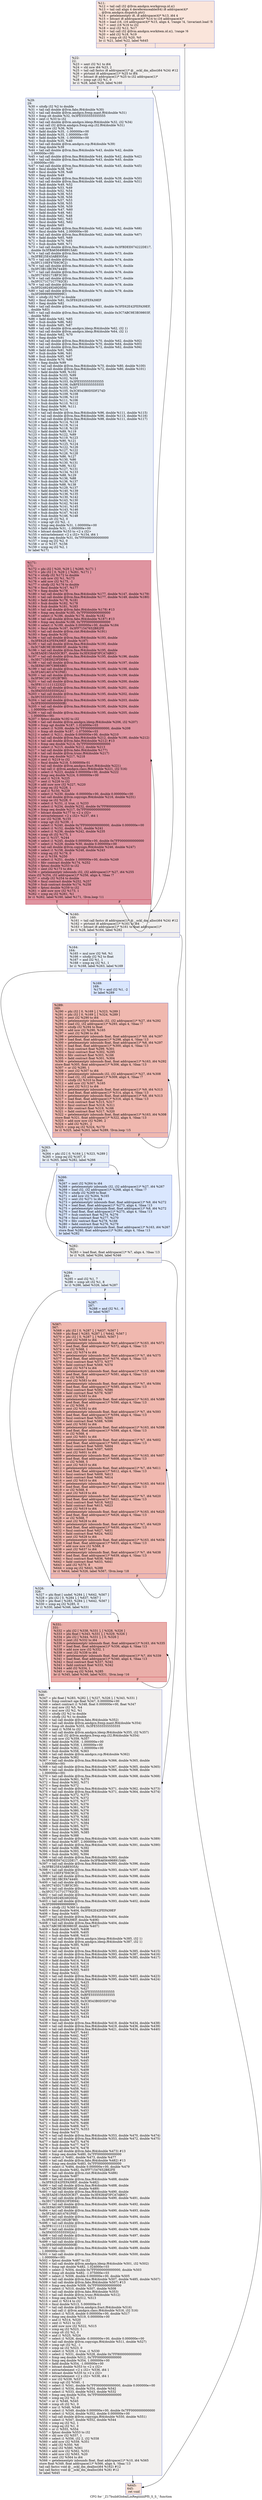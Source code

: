 digraph "CFG for '_Z17buildGlobalLinRegiiiiiiiPfS_S_S_' function" {
	label="CFG for '_Z17buildGlobalLinRegiiiiiiiPfS_S_S_' function";

	Node0x63f7bc0 [shape=record,color="#3d50c3ff", style=filled, fillcolor="#f4c5ad70",label="{%11:\l  %12 = tail call i32 @llvm.amdgcn.workgroup.id.x()\l  %13 = tail call align 4 dereferenceable(64) i8 addrspace(4)*\l... @llvm.amdgcn.dispatch.ptr()\l  %14 = getelementptr i8, i8 addrspace(4)* %13, i64 4\l  %15 = bitcast i8 addrspace(4)* %14 to i16 addrspace(4)*\l  %16 = load i16, i16 addrspace(4)* %15, align 4, !range !4, !invariant.load !5\l  %17 = zext i16 %16 to i32\l  %18 = mul i32 %12, %17\l  %19 = tail call i32 @llvm.amdgcn.workitem.id.x(), !range !6\l  %20 = add i32 %18, %19\l  %21 = icmp slt i32 %20, %0\l  br i1 %21, label %22, label %645\l|{<s0>T|<s1>F}}"];
	Node0x63f7bc0:s0 -> Node0x63f95e0;
	Node0x63f7bc0:s1 -> Node0x63f9670;
	Node0x63f95e0 [shape=record,color="#3d50c3ff", style=filled, fillcolor="#e0dbd870",label="{%22:\l22:                                               \l  %23 = sext i32 %1 to i64\l  %24 = shl nsw i64 %23, 2\l  %25 = tail call fastcc i8 addrspace(1)* @__ockl_dm_alloc(i64 %24) #12\l  %26 = ptrtoint i8 addrspace(1)* %25 to i64\l  %27 = bitcast i8 addrspace(1)* %25 to i32 addrspace(1)*\l  %28 = icmp sgt i32 %1, 0\l  br i1 %28, label %29, label %160\l|{<s0>T|<s1>F}}"];
	Node0x63f95e0:s0 -> Node0x63f9bd0;
	Node0x63f95e0:s1 -> Node0x63f9c60;
	Node0x63f9bd0 [shape=record,color="#3d50c3ff", style=filled, fillcolor="#cedaeb70",label="{%29:\l29:                                               \l  %30 = sitofp i32 %2 to double\l  %31 = tail call double @llvm.fabs.f64(double %30)\l  %32 = tail call double @llvm.amdgcn.frexp.mant.f64(double %31)\l  %33 = fcmp olt double %32, 0x3FE5555555555555\l  %34 = zext i1 %33 to i32\l  %35 = tail call double @llvm.amdgcn.ldexp.f64(double %32, i32 %34)\l  %36 = tail call i32 @llvm.amdgcn.frexp.exp.i32.f64(double %31)\l  %37 = sub nsw i32 %36, %34\l  %38 = fadd double %35, -1.000000e+00\l  %39 = fadd double %35, 1.000000e+00\l  %40 = fadd double %39, -1.000000e+00\l  %41 = fsub double %35, %40\l  %42 = tail call double @llvm.amdgcn.rcp.f64(double %39)\l  %43 = fneg double %39\l  %44 = tail call double @llvm.fma.f64(double %43, double %42, double\l... 1.000000e+00)\l  %45 = tail call double @llvm.fma.f64(double %44, double %42, double %42)\l  %46 = tail call double @llvm.fma.f64(double %43, double %45, double\l... 1.000000e+00)\l  %47 = tail call double @llvm.fma.f64(double %46, double %45, double %45)\l  %48 = fmul double %38, %47\l  %49 = fmul double %39, %48\l  %50 = fneg double %49\l  %51 = tail call double @llvm.fma.f64(double %48, double %39, double %50)\l  %52 = tail call double @llvm.fma.f64(double %48, double %41, double %51)\l  %53 = fadd double %49, %52\l  %54 = fsub double %53, %49\l  %55 = fsub double %52, %54\l  %56 = fsub double %38, %53\l  %57 = fsub double %38, %56\l  %58 = fsub double %57, %53\l  %59 = fsub double %58, %55\l  %60 = fadd double %56, %59\l  %61 = fmul double %47, %60\l  %62 = fadd double %48, %61\l  %63 = fsub double %62, %48\l  %64 = fsub double %61, %63\l  %65 = fmul double %62, %62\l  %66 = fneg double %65\l  %67 = tail call double @llvm.fma.f64(double %62, double %62, double %66)\l  %68 = fmul double %64, 2.000000e+00\l  %69 = tail call double @llvm.fma.f64(double %62, double %68, double %67)\l  %70 = fadd double %65, %69\l  %71 = fsub double %70, %65\l  %72 = fsub double %69, %71\l  %73 = tail call double @llvm.fma.f64(double %70, double 0x3FBDEE674222DE17,\l... double 0x3FBA6564968915A9)\l  %74 = tail call double @llvm.fma.f64(double %70, double %73, double\l... 0x3FBE25E43ABE935A)\l  %75 = tail call double @llvm.fma.f64(double %70, double %74, double\l... 0x3FC110EF47E6C9C2)\l  %76 = tail call double @llvm.fma.f64(double %70, double %75, double\l... 0x3FC3B13BCFA74449)\l  %77 = tail call double @llvm.fma.f64(double %70, double %76, double\l... 0x3FC745D171BF3C30)\l  %78 = tail call double @llvm.fma.f64(double %70, double %77, double\l... 0x3FCC71C71C7792CE)\l  %79 = tail call double @llvm.fma.f64(double %70, double %78, double\l... 0x3FD24924924920DA)\l  %80 = tail call double @llvm.fma.f64(double %70, double %79, double\l... 0x3FD999999999999C)\l  %81 = sitofp i32 %37 to double\l  %82 = fmul double %81, 0x3FE62E42FEFA39EF\l  %83 = fneg double %82\l  %84 = tail call double @llvm.fma.f64(double %81, double 0x3FE62E42FEFA39EF,\l... double %83)\l  %85 = tail call double @llvm.fma.f64(double %81, double 0x3C7ABC9E3B39803F,\l... double %84)\l  %86 = fadd double %82, %85\l  %87 = fsub double %86, %82\l  %88 = fsub double %85, %87\l  %89 = tail call double @llvm.amdgcn.ldexp.f64(double %62, i32 1)\l  %90 = tail call double @llvm.amdgcn.ldexp.f64(double %64, i32 1)\l  %91 = fmul double %62, %70\l  %92 = fneg double %91\l  %93 = tail call double @llvm.fma.f64(double %70, double %62, double %92)\l  %94 = tail call double @llvm.fma.f64(double %70, double %64, double %93)\l  %95 = tail call double @llvm.fma.f64(double %72, double %62, double %94)\l  %96 = fadd double %91, %95\l  %97 = fsub double %96, %91\l  %98 = fsub double %95, %97\l  %99 = fmul double %70, %80\l  %100 = fneg double %99\l  %101 = tail call double @llvm.fma.f64(double %70, double %80, double %100)\l  %102 = tail call double @llvm.fma.f64(double %72, double %80, double %101)\l  %103 = fadd double %99, %102\l  %104 = fsub double %103, %99\l  %105 = fsub double %102, %104\l  %106 = fadd double %103, 0x3FE5555555555555\l  %107 = fadd double %106, 0xBFE5555555555555\l  %108 = fsub double %103, %107\l  %109 = fadd double %105, 0x3C8543B0D5DF274D\l  %110 = fadd double %109, %108\l  %111 = fadd double %106, %110\l  %112 = fsub double %111, %106\l  %113 = fsub double %110, %112\l  %114 = fmul double %96, %111\l  %115 = fneg double %114\l  %116 = tail call double @llvm.fma.f64(double %96, double %111, double %115)\l  %117 = tail call double @llvm.fma.f64(double %96, double %113, double %116)\l  %118 = tail call double @llvm.fma.f64(double %98, double %111, double %117)\l  %119 = fadd double %114, %118\l  %120 = fsub double %119, %114\l  %121 = fsub double %118, %120\l  %122 = fadd double %89, %119\l  %123 = fsub double %122, %89\l  %124 = fsub double %119, %123\l  %125 = fadd double %90, %121\l  %126 = fadd double %125, %124\l  %127 = fadd double %122, %126\l  %128 = fsub double %127, %122\l  %129 = fsub double %126, %128\l  %130 = fadd double %86, %127\l  %131 = fsub double %130, %86\l  %132 = fsub double %130, %131\l  %133 = fsub double %86, %132\l  %134 = fsub double %127, %131\l  %135 = fadd double %134, %133\l  %136 = fadd double %88, %129\l  %137 = fsub double %136, %88\l  %138 = fsub double %136, %137\l  %139 = fsub double %88, %138\l  %140 = fsub double %129, %137\l  %141 = fadd double %140, %139\l  %142 = fadd double %136, %135\l  %143 = fadd double %130, %142\l  %144 = fsub double %143, %130\l  %145 = fsub double %142, %144\l  %146 = fadd double %141, %145\l  %147 = fadd double %143, %146\l  %148 = fsub double %147, %143\l  %149 = fsub double %146, %148\l  %150 = icmp slt i32 %2, 0\l  %151 = icmp sgt i32 %2, -1\l  %152 = fcmp oeq double %31, 1.000000e+00\l  %153 = fadd double %31, -1.000000e+00\l  %154 = bitcast double %153 to \<2 x i32\>\l  %155 = extractelement \<2 x i32\> %154, i64 1\l  %156 = fcmp oeq double %31, 0x7FF0000000000000\l  %157 = icmp eq i32 %2, 0\l  %158 = or i1 %157, %156\l  %159 = icmp eq i32 %2, 1\l  br label %171\l}"];
	Node0x63f9bd0 -> Node0x6401c60;
	Node0x63f9c60 [shape=record,color="#3d50c3ff", style=filled, fillcolor="#e0dbd870",label="{%160:\l160:                                              \l  %161 = tail call fastcc i8 addrspace(1)* @__ockl_dm_alloc(i64 %24) #12\l  %162 = ptrtoint i8 addrspace(1)* %161 to i64\l  %163 = bitcast i8 addrspace(1)* %161 to float addrspace(1)*\l  br i1 %28, label %164, label %282\l|{<s0>T|<s1>F}}"];
	Node0x63f9c60:s0 -> Node0x6401f30;
	Node0x63f9c60:s1 -> Node0x6401f80;
	Node0x6401f30 [shape=record,color="#3d50c3ff", style=filled, fillcolor="#cedaeb70",label="{%164:\l164:                                              \l  %165 = mul nsw i32 %6, %1\l  %166 = sitofp i32 %2 to float\l  %167 = and i32 %1, 1\l  %168 = icmp eq i32 %1, 1\l  br i1 %168, label %263, label %169\l|{<s0>T|<s1>F}}"];
	Node0x6401f30:s0 -> Node0x64022e0;
	Node0x6401f30:s1 -> Node0x6402330;
	Node0x6402330 [shape=record,color="#3d50c3ff", style=filled, fillcolor="#abc8fd70",label="{%169:\l169:                                              \l  %170 = and i32 %1, -2\l  br label %289\l}"];
	Node0x6402330 -> Node0x6402500;
	Node0x6401c60 [shape=record,color="#b70d28ff", style=filled, fillcolor="#b70d2870",label="{%171:\l171:                                              \l  %172 = phi i32 [ %20, %29 ], [ %260, %171 ]\l  %173 = phi i32 [ 0, %29 ], [ %261, %171 ]\l  %174 = sitofp i32 %172 to double\l  %175 = sub nsw i32 %1, %173\l  %176 = add nsw i32 %175, -1\l  %177 = sitofp i32 %176 to double\l  %178 = fmul double %147, %177\l  %179 = fneg double %178\l  %180 = tail call double @llvm.fma.f64(double %177, double %147, double %179)\l  %181 = tail call double @llvm.fma.f64(double %177, double %149, double %180)\l  %182 = fadd double %178, %181\l  %183 = fsub double %182, %178\l  %184 = fsub double %181, %183\l  %185 = tail call double @llvm.fabs.f64(double %178) #13\l  %186 = fcmp oeq double %185, 0x7FF0000000000000\l  %187 = select i1 %186, double %178, double %182\l  %188 = tail call double @llvm.fabs.f64(double %187) #13\l  %189 = fcmp oeq double %188, 0x7FF0000000000000\l  %190 = select i1 %189, double 0.000000e+00, double %184\l  %191 = fmul double %187, 0x3FF71547652B82FE\l  %192 = tail call double @llvm.rint.f64(double %191)\l  %193 = fneg double %192\l  %194 = tail call double @llvm.fma.f64(double %193, double\l... 0x3FE62E42FEFA39EF, double %187)\l  %195 = tail call double @llvm.fma.f64(double %193, double\l... 0x3C7ABC9E3B39803F, double %194)\l  %196 = tail call double @llvm.fma.f64(double %195, double\l... 0x3E5ADE156A5DCB37, double 0x3E928AF3FCA7AB0C)\l  %197 = tail call double @llvm.fma.f64(double %195, double %196, double\l... 0x3EC71DEE623FDE64)\l  %198 = tail call double @llvm.fma.f64(double %195, double %197, double\l... 0x3EFA01997C89E6B0)\l  %199 = tail call double @llvm.fma.f64(double %195, double %198, double\l... 0x3F2A01A014761F6E)\l  %200 = tail call double @llvm.fma.f64(double %195, double %199, double\l... 0x3F56C16C1852B7B0)\l  %201 = tail call double @llvm.fma.f64(double %195, double %200, double\l... 0x3F81111111122322)\l  %202 = tail call double @llvm.fma.f64(double %195, double %201, double\l... 0x3FA55555555502A1)\l  %203 = tail call double @llvm.fma.f64(double %195, double %202, double\l... 0x3FC5555555555511)\l  %204 = tail call double @llvm.fma.f64(double %195, double %203, double\l... 0x3FE000000000000B)\l  %205 = tail call double @llvm.fma.f64(double %195, double %204, double\l... 1.000000e+00)\l  %206 = tail call double @llvm.fma.f64(double %195, double %205, double\l... 1.000000e+00)\l  %207 = fptosi double %192 to i32\l  %208 = tail call double @llvm.amdgcn.ldexp.f64(double %206, i32 %207)\l  %209 = fcmp ogt double %187, 1.024000e+03\l  %210 = select i1 %209, double 0x7FF0000000000000, double %208\l  %211 = fcmp olt double %187, -1.075000e+03\l  %212 = select i1 %211, double 0.000000e+00, double %210\l  %213 = tail call double @llvm.fma.f64(double %212, double %190, double %212)\l  %214 = tail call double @llvm.fabs.f64(double %212) #13\l  %215 = fcmp oeq double %214, 0x7FF0000000000000\l  %216 = select i1 %215, double %212, double %213\l  %217 = tail call double @llvm.fabs.f64(double %177)\l  %218 = tail call double @llvm.trunc.f64(double %217)\l  %219 = fcmp oeq double %217, %218\l  %220 = zext i1 %219 to i32\l  %221 = fmul double %218, 5.000000e-01\l  %222 = tail call double @llvm.amdgcn.fract.f64(double %221)\l  %223 = tail call i1 @llvm.amdgcn.class.f64(double %221, i32 516)\l  %224 = select i1 %223, double 0.000000e+00, double %222\l  %225 = fcmp oeq double %224, 0.000000e+00\l  %226 = and i1 %219, %225\l  %227 = zext i1 %226 to i32\l  %228 = add nuw nsw i32 %227, %220\l  %229 = icmp eq i32 %228, 1\l  %230 = and i1 %150, %229\l  %231 = select i1 %230, double -0.000000e+00, double 0.000000e+00\l  %232 = tail call double @llvm.copysign.f64(double %216, double %231)\l  %233 = icmp ne i32 %228, 0\l  %234 = select i1 %151, i1 true, i1 %233\l  %235 = select i1 %234, double %232, double 0x7FF8000000000000\l  %236 = fcmp oeq double %217, 0x7FF0000000000000\l  %237 = bitcast double %177 to \<2 x i32\>\l  %238 = extractelement \<2 x i32\> %237, i64 1\l  %239 = xor i32 %238, %155\l  %240 = icmp sgt i32 %239, -1\l  %241 = select i1 %240, double 0x7FF0000000000000, double 0.000000e+00\l  %242 = select i1 %152, double %31, double %241\l  %243 = select i1 %236, double %242, double %235\l  %244 = icmp slt i32 %175, 1\l  %245 = xor i1 %157, %244\l  %246 = select i1 %245, double 0.000000e+00, double 0x7FF0000000000000\l  %247 = select i1 %229, double %30, double 0.000000e+00\l  %248 = tail call double @llvm.copysign.f64(double %246, double %247)\l  %249 = select i1 %158, double %248, double %243\l  %250 = icmp eq i32 %176, 0\l  %251 = or i1 %159, %250\l  %252 = select i1 %251, double 1.000000e+00, double %249\l  %253 = fdiv contract double %174, %252\l  %254 = fptosi double %253 to i32\l  %255 = zext i32 %173 to i64\l  %256 = getelementptr inbounds i32, i32 addrspace(1)* %27, i64 %255\l  store i32 %254, i32 addrspace(1)* %256, align 4, !tbaa !7\l  %257 = sitofp i32 %254 to double\l  %258 = fmul contract double %252, %257\l  %259 = fsub contract double %174, %258\l  %260 = fptosi double %259 to i32\l  %261 = add nuw nsw i32 %173, 1\l  %262 = icmp eq i32 %261, %1\l  br i1 %262, label %160, label %171, !llvm.loop !11\l|{<s0>T|<s1>F}}"];
	Node0x6401c60:s0 -> Node0x63f9c60;
	Node0x6401c60:s1 -> Node0x6401c60;
	Node0x64022e0 [shape=record,color="#3d50c3ff", style=filled, fillcolor="#cedaeb70",label="{%263:\l263:                                              \l  %264 = phi i32 [ 0, %164 ], [ %323, %289 ]\l  %265 = icmp eq i32 %167, 0\l  br i1 %265, label %282, label %266\l|{<s0>T|<s1>F}}"];
	Node0x64022e0:s0 -> Node0x6401f80;
	Node0x64022e0:s1 -> Node0x6400830;
	Node0x6400830 [shape=record,color="#3d50c3ff", style=filled, fillcolor="#abc8fd70",label="{%266:\l266:                                              \l  %267 = zext i32 %264 to i64\l  %268 = getelementptr inbounds i32, i32 addrspace(1)* %27, i64 %267\l  %269 = load i32, i32 addrspace(1)* %268, align 4, !tbaa !7\l  %270 = sitofp i32 %269 to float\l  %271 = add nsw i32 %264, %165\l  %272 = sext i32 %271 to i64\l  %273 = getelementptr inbounds float, float addrspace(1)* %9, i64 %272\l  %274 = load float, float addrspace(1)* %273, align 4, !tbaa !13\l  %275 = getelementptr inbounds float, float addrspace(1)* %8, i64 %272\l  %276 = load float, float addrspace(1)* %275, align 4, !tbaa !13\l  %277 = fsub contract float %274, %276\l  %278 = fmul contract float %277, %270\l  %279 = fdiv contract float %278, %166\l  %280 = fadd contract float %276, %279\l  %281 = getelementptr inbounds float, float addrspace(1)* %163, i64 %267\l  store float %280, float addrspace(1)* %281, align 4, !tbaa !13\l  br label %282\l}"];
	Node0x6400830 -> Node0x6401f80;
	Node0x6401f80 [shape=record,color="#3d50c3ff", style=filled, fillcolor="#e0dbd870",label="{%282:\l282:                                              \l  %283 = load float, float addrspace(1)* %7, align 4, !tbaa !13\l  br i1 %28, label %284, label %346\l|{<s0>T|<s1>F}}"];
	Node0x6401f80:s0 -> Node0x64098e0;
	Node0x6401f80:s1 -> Node0x6409930;
	Node0x64098e0 [shape=record,color="#3d50c3ff", style=filled, fillcolor="#cedaeb70",label="{%284:\l284:                                              \l  %285 = and i32 %1, 7\l  %286 = icmp ult i32 %1, 8\l  br i1 %286, label %326, label %287\l|{<s0>T|<s1>F}}"];
	Node0x64098e0:s0 -> Node0x6409b90;
	Node0x64098e0:s1 -> Node0x6409be0;
	Node0x6409be0 [shape=record,color="#3d50c3ff", style=filled, fillcolor="#abc8fd70",label="{%287:\l287:                                              \l  %288 = and i32 %1, -8\l  br label %567\l}"];
	Node0x6409be0 -> Node0x6409db0;
	Node0x6402500 [shape=record,color="#3d50c3ff", style=filled, fillcolor="#dc5d4a70",label="{%289:\l289:                                              \l  %290 = phi i32 [ 0, %169 ], [ %323, %289 ]\l  %291 = phi i32 [ 0, %169 ], [ %324, %289 ]\l  %292 = zext i32 %290 to i64\l  %293 = getelementptr inbounds i32, i32 addrspace(1)* %27, i64 %292\l  %294 = load i32, i32 addrspace(1)* %293, align 4, !tbaa !7\l  %295 = sitofp i32 %294 to float\l  %296 = add nsw i32 %290, %165\l  %297 = sext i32 %296 to i64\l  %298 = getelementptr inbounds float, float addrspace(1)* %9, i64 %297\l  %299 = load float, float addrspace(1)* %298, align 4, !tbaa !13\l  %300 = getelementptr inbounds float, float addrspace(1)* %8, i64 %297\l  %301 = load float, float addrspace(1)* %300, align 4, !tbaa !13\l  %302 = fsub contract float %299, %301\l  %303 = fmul contract float %302, %295\l  %304 = fdiv contract float %303, %166\l  %305 = fadd contract float %301, %304\l  %306 = getelementptr inbounds float, float addrspace(1)* %163, i64 %292\l  store float %305, float addrspace(1)* %306, align 4, !tbaa !13\l  %307 = or i32 %290, 1\l  %308 = zext i32 %307 to i64\l  %309 = getelementptr inbounds i32, i32 addrspace(1)* %27, i64 %308\l  %310 = load i32, i32 addrspace(1)* %309, align 4, !tbaa !7\l  %311 = sitofp i32 %310 to float\l  %312 = add nsw i32 %307, %165\l  %313 = sext i32 %312 to i64\l  %314 = getelementptr inbounds float, float addrspace(1)* %9, i64 %313\l  %315 = load float, float addrspace(1)* %314, align 4, !tbaa !13\l  %316 = getelementptr inbounds float, float addrspace(1)* %8, i64 %313\l  %317 = load float, float addrspace(1)* %316, align 4, !tbaa !13\l  %318 = fsub contract float %315, %317\l  %319 = fmul contract float %318, %311\l  %320 = fdiv contract float %319, %166\l  %321 = fadd contract float %317, %320\l  %322 = getelementptr inbounds float, float addrspace(1)* %163, i64 %308\l  store float %321, float addrspace(1)* %322, align 4, !tbaa !13\l  %323 = add nuw nsw i32 %290, 2\l  %324 = add i32 %291, 2\l  %325 = icmp eq i32 %324, %170\l  br i1 %325, label %263, label %289, !llvm.loop !15\l|{<s0>T|<s1>F}}"];
	Node0x6402500:s0 -> Node0x64022e0;
	Node0x6402500:s1 -> Node0x6402500;
	Node0x6409b90 [shape=record,color="#3d50c3ff", style=filled, fillcolor="#cedaeb70",label="{%326:\l326:                                              \l  %327 = phi float [ undef, %284 ], [ %642, %567 ]\l  %328 = phi i32 [ 0, %284 ], [ %637, %567 ]\l  %329 = phi float [ %283, %284 ], [ %642, %567 ]\l  %330 = icmp eq i32 %285, 0\l  br i1 %330, label %346, label %331\l|{<s0>T|<s1>F}}"];
	Node0x6409b90:s0 -> Node0x6409930;
	Node0x6409b90:s1 -> Node0x640bba0;
	Node0x640bba0 [shape=record,color="#b70d28ff", style=filled, fillcolor="#d0473d70",label="{%331:\l331:                                              \l  %332 = phi i32 [ %338, %331 ], [ %328, %326 ]\l  %333 = phi float [ %343, %331 ], [ %329, %326 ]\l  %334 = phi i32 [ %344, %331 ], [ 0, %326 ]\l  %335 = zext i32 %332 to i64\l  %336 = getelementptr inbounds float, float addrspace(1)* %163, i64 %335\l  %337 = load float, float addrspace(1)* %336, align 4, !tbaa !13\l  %338 = add nuw nsw i32 %332, 1\l  %339 = zext i32 %338 to i64\l  %340 = getelementptr inbounds float, float addrspace(1)* %7, i64 %339\l  %341 = load float, float addrspace(1)* %340, align 4, !tbaa !13\l  %342 = fmul contract float %337, %341\l  %343 = fadd contract float %333, %342\l  %344 = add i32 %334, 1\l  %345 = icmp eq i32 %344, %285\l  br i1 %345, label %346, label %331, !llvm.loop !16\l|{<s0>T|<s1>F}}"];
	Node0x640bba0:s0 -> Node0x6409930;
	Node0x640bba0:s1 -> Node0x640bba0;
	Node0x6409930 [shape=record,color="#3d50c3ff", style=filled, fillcolor="#e0dbd870",label="{%346:\l346:                                              \l  %347 = phi float [ %283, %282 ], [ %327, %326 ], [ %343, %331 ]\l  %348 = fcmp contract oge float %347, 0.000000e+00\l  %349 = select contract i1 %348, float 0.000000e+00, float %347\l  %350 = mul nsw i32 %5, %4\l  %351 = mul nsw i32 %2, %1\l  %352 = sitofp i32 %2 to double\l  %353 = sitofp i32 %1 to double\l  %354 = tail call double @llvm.fabs.f64(double %352)\l  %355 = tail call double @llvm.amdgcn.frexp.mant.f64(double %354)\l  %356 = fcmp olt double %355, 0x3FE5555555555555\l  %357 = zext i1 %356 to i32\l  %358 = tail call double @llvm.amdgcn.ldexp.f64(double %355, i32 %357)\l  %359 = tail call i32 @llvm.amdgcn.frexp.exp.i32.f64(double %354)\l  %360 = sub nsw i32 %359, %357\l  %361 = fadd double %358, -1.000000e+00\l  %362 = fadd double %358, 1.000000e+00\l  %363 = fadd double %362, -1.000000e+00\l  %364 = fsub double %358, %363\l  %365 = tail call double @llvm.amdgcn.rcp.f64(double %362)\l  %366 = fneg double %362\l  %367 = tail call double @llvm.fma.f64(double %366, double %365, double\l... 1.000000e+00)\l  %368 = tail call double @llvm.fma.f64(double %367, double %365, double %365)\l  %369 = tail call double @llvm.fma.f64(double %366, double %368, double\l... 1.000000e+00)\l  %370 = tail call double @llvm.fma.f64(double %369, double %368, double %368)\l  %371 = fmul double %361, %370\l  %372 = fmul double %362, %371\l  %373 = fneg double %372\l  %374 = tail call double @llvm.fma.f64(double %371, double %362, double %373)\l  %375 = tail call double @llvm.fma.f64(double %371, double %364, double %374)\l  %376 = fadd double %372, %375\l  %377 = fsub double %376, %372\l  %378 = fsub double %375, %377\l  %379 = fsub double %361, %376\l  %380 = fsub double %361, %379\l  %381 = fsub double %380, %376\l  %382 = fsub double %381, %378\l  %383 = fadd double %379, %382\l  %384 = fmul double %370, %383\l  %385 = fadd double %371, %384\l  %386 = fsub double %385, %371\l  %387 = fsub double %384, %386\l  %388 = fmul double %385, %385\l  %389 = fneg double %388\l  %390 = tail call double @llvm.fma.f64(double %385, double %385, double %389)\l  %391 = fmul double %387, 2.000000e+00\l  %392 = tail call double @llvm.fma.f64(double %385, double %391, double %390)\l  %393 = fadd double %388, %392\l  %394 = fsub double %393, %388\l  %395 = fsub double %392, %394\l  %396 = tail call double @llvm.fma.f64(double %393, double\l... 0x3FBDEE674222DE17, double 0x3FBA6564968915A9)\l  %397 = tail call double @llvm.fma.f64(double %393, double %396, double\l... 0x3FBE25E43ABE935A)\l  %398 = tail call double @llvm.fma.f64(double %393, double %397, double\l... 0x3FC110EF47E6C9C2)\l  %399 = tail call double @llvm.fma.f64(double %393, double %398, double\l... 0x3FC3B13BCFA74449)\l  %400 = tail call double @llvm.fma.f64(double %393, double %399, double\l... 0x3FC745D171BF3C30)\l  %401 = tail call double @llvm.fma.f64(double %393, double %400, double\l... 0x3FCC71C71C7792CE)\l  %402 = tail call double @llvm.fma.f64(double %393, double %401, double\l... 0x3FD24924924920DA)\l  %403 = tail call double @llvm.fma.f64(double %393, double %402, double\l... 0x3FD999999999999C)\l  %404 = sitofp i32 %360 to double\l  %405 = fmul double %404, 0x3FE62E42FEFA39EF\l  %406 = fneg double %405\l  %407 = tail call double @llvm.fma.f64(double %404, double\l... 0x3FE62E42FEFA39EF, double %406)\l  %408 = tail call double @llvm.fma.f64(double %404, double\l... 0x3C7ABC9E3B39803F, double %407)\l  %409 = fadd double %405, %408\l  %410 = fsub double %409, %405\l  %411 = fsub double %408, %410\l  %412 = tail call double @llvm.amdgcn.ldexp.f64(double %385, i32 1)\l  %413 = tail call double @llvm.amdgcn.ldexp.f64(double %387, i32 1)\l  %414 = fmul double %385, %393\l  %415 = fneg double %414\l  %416 = tail call double @llvm.fma.f64(double %393, double %385, double %415)\l  %417 = tail call double @llvm.fma.f64(double %393, double %387, double %416)\l  %418 = tail call double @llvm.fma.f64(double %395, double %385, double %417)\l  %419 = fadd double %414, %418\l  %420 = fsub double %419, %414\l  %421 = fsub double %418, %420\l  %422 = fmul double %393, %403\l  %423 = fneg double %422\l  %424 = tail call double @llvm.fma.f64(double %393, double %403, double %423)\l  %425 = tail call double @llvm.fma.f64(double %395, double %403, double %424)\l  %426 = fadd double %422, %425\l  %427 = fsub double %426, %422\l  %428 = fsub double %425, %427\l  %429 = fadd double %426, 0x3FE5555555555555\l  %430 = fadd double %429, 0xBFE5555555555555\l  %431 = fsub double %426, %430\l  %432 = fadd double %428, 0x3C8543B0D5DF274D\l  %433 = fadd double %432, %431\l  %434 = fadd double %429, %433\l  %435 = fsub double %434, %429\l  %436 = fsub double %433, %435\l  %437 = fmul double %419, %434\l  %438 = fneg double %437\l  %439 = tail call double @llvm.fma.f64(double %419, double %434, double %438)\l  %440 = tail call double @llvm.fma.f64(double %419, double %436, double %439)\l  %441 = tail call double @llvm.fma.f64(double %421, double %434, double %440)\l  %442 = fadd double %437, %441\l  %443 = fsub double %442, %437\l  %444 = fsub double %441, %443\l  %445 = fadd double %412, %442\l  %446 = fsub double %445, %412\l  %447 = fsub double %442, %446\l  %448 = fadd double %413, %444\l  %449 = fadd double %448, %447\l  %450 = fadd double %445, %449\l  %451 = fsub double %450, %445\l  %452 = fsub double %449, %451\l  %453 = fadd double %409, %450\l  %454 = fsub double %453, %409\l  %455 = fsub double %453, %454\l  %456 = fsub double %409, %455\l  %457 = fsub double %450, %454\l  %458 = fadd double %457, %456\l  %459 = fadd double %411, %452\l  %460 = fsub double %459, %411\l  %461 = fsub double %459, %460\l  %462 = fsub double %411, %461\l  %463 = fsub double %452, %460\l  %464 = fadd double %463, %462\l  %465 = fadd double %459, %458\l  %466 = fadd double %453, %465\l  %467 = fsub double %466, %453\l  %468 = fsub double %465, %467\l  %469 = fadd double %464, %468\l  %470 = fadd double %466, %469\l  %471 = fsub double %470, %466\l  %472 = fsub double %469, %471\l  %473 = fmul double %470, %353\l  %474 = fneg double %473\l  %475 = tail call double @llvm.fma.f64(double %353, double %470, double %474)\l  %476 = tail call double @llvm.fma.f64(double %353, double %472, double %475)\l  %477 = fadd double %473, %476\l  %478 = fsub double %477, %473\l  %479 = fsub double %476, %478\l  %480 = tail call double @llvm.fabs.f64(double %473) #13\l  %481 = fcmp oeq double %480, 0x7FF0000000000000\l  %482 = select i1 %481, double %473, double %477\l  %483 = tail call double @llvm.fabs.f64(double %482) #13\l  %484 = fcmp oeq double %483, 0x7FF0000000000000\l  %485 = select i1 %484, double 0.000000e+00, double %479\l  %486 = fmul double %482, 0x3FF71547652B82FE\l  %487 = tail call double @llvm.rint.f64(double %486)\l  %488 = fneg double %487\l  %489 = tail call double @llvm.fma.f64(double %488, double\l... 0x3FE62E42FEFA39EF, double %482)\l  %490 = tail call double @llvm.fma.f64(double %488, double\l... 0x3C7ABC9E3B39803F, double %489)\l  %491 = tail call double @llvm.fma.f64(double %490, double\l... 0x3E5ADE156A5DCB37, double 0x3E928AF3FCA7AB0C)\l  %492 = tail call double @llvm.fma.f64(double %490, double %491, double\l... 0x3EC71DEE623FDE64)\l  %493 = tail call double @llvm.fma.f64(double %490, double %492, double\l... 0x3EFA01997C89E6B0)\l  %494 = tail call double @llvm.fma.f64(double %490, double %493, double\l... 0x3F2A01A014761F6E)\l  %495 = tail call double @llvm.fma.f64(double %490, double %494, double\l... 0x3F56C16C1852B7B0)\l  %496 = tail call double @llvm.fma.f64(double %490, double %495, double\l... 0x3F81111111122322)\l  %497 = tail call double @llvm.fma.f64(double %490, double %496, double\l... 0x3FA55555555502A1)\l  %498 = tail call double @llvm.fma.f64(double %490, double %497, double\l... 0x3FC5555555555511)\l  %499 = tail call double @llvm.fma.f64(double %490, double %498, double\l... 0x3FE000000000000B)\l  %500 = tail call double @llvm.fma.f64(double %490, double %499, double\l... 1.000000e+00)\l  %501 = tail call double @llvm.fma.f64(double %490, double %500, double\l... 1.000000e+00)\l  %502 = fptosi double %487 to i32\l  %503 = tail call double @llvm.amdgcn.ldexp.f64(double %501, i32 %502)\l  %504 = fcmp ogt double %482, 1.024000e+03\l  %505 = select i1 %504, double 0x7FF0000000000000, double %503\l  %506 = fcmp olt double %482, -1.075000e+03\l  %507 = select i1 %506, double 0.000000e+00, double %505\l  %508 = tail call double @llvm.fma.f64(double %507, double %485, double %507)\l  %509 = tail call double @llvm.fabs.f64(double %507) #13\l  %510 = fcmp oeq double %509, 0x7FF0000000000000\l  %511 = select i1 %510, double %507, double %508\l  %512 = tail call double @llvm.fabs.f64(double %353)\l  %513 = tail call double @llvm.trunc.f64(double %512)\l  %514 = fcmp oeq double %512, %513\l  %515 = zext i1 %514 to i32\l  %516 = fmul double %513, 5.000000e-01\l  %517 = tail call double @llvm.amdgcn.fract.f64(double %516)\l  %518 = tail call i1 @llvm.amdgcn.class.f64(double %516, i32 516)\l  %519 = select i1 %518, double 0.000000e+00, double %517\l  %520 = fcmp oeq double %519, 0.000000e+00\l  %521 = and i1 %514, %520\l  %522 = zext i1 %521 to i32\l  %523 = add nuw nsw i32 %522, %515\l  %524 = icmp eq i32 %523, 1\l  %525 = icmp slt i32 %2, 0\l  %526 = and i1 %525, %524\l  %527 = select i1 %526, double -0.000000e+00, double 0.000000e+00\l  %528 = tail call double @llvm.copysign.f64(double %511, double %527)\l  %529 = icmp sgt i32 %2, -1\l  %530 = icmp ne i32 %523, 0\l  %531 = select i1 %529, i1 true, i1 %530\l  %532 = select i1 %531, double %528, double 0x7FF8000000000000\l  %533 = fcmp oeq double %512, 0x7FF0000000000000\l  %534 = fcmp oeq double %354, 1.000000e+00\l  %535 = fadd double %354, -1.000000e+00\l  %536 = bitcast double %353 to \<2 x i32\>\l  %537 = extractelement \<2 x i32\> %536, i64 1\l  %538 = bitcast double %535 to \<2 x i32\>\l  %539 = extractelement \<2 x i32\> %538, i64 1\l  %540 = xor i32 %539, %537\l  %541 = icmp sgt i32 %540, -1\l  %542 = select i1 %541, double 0x7FF0000000000000, double 0.000000e+00\l  %543 = select i1 %534, double %354, double %542\l  %544 = select i1 %533, double %543, double %532\l  %545 = fcmp oeq double %354, 0x7FF0000000000000\l  %546 = icmp eq i32 %2, 0\l  %547 = or i1 %546, %545\l  %548 = icmp slt i32 %1, 0\l  %549 = xor i1 %548, %546\l  %550 = select i1 %549, double 0.000000e+00, double 0x7FF0000000000000\l  %551 = select i1 %524, double %352, double 0.000000e+00\l  %552 = tail call double @llvm.copysign.f64(double %550, double %551)\l  %553 = select i1 %547, double %552, double %544\l  %554 = icmp eq i32 %2, 1\l  %555 = icmp eq i32 %1, 0\l  %556 = or i1 %555, %554\l  %557 = fptosi double %553 to i32\l  %558 = shl nsw i32 %557, 1\l  %559 = select i1 %556, i32 2, i32 %558\l  %560 = add nsw i32 %559, %351\l  %561 = add i32 %350, %6\l  %562 = mul i32 %560, %561\l  %563 = add nsw i32 %562, %351\l  %564 = add nsw i32 %563, %20\l  %565 = sext i32 %564 to i64\l  %566 = getelementptr inbounds float, float addrspace(1)* %10, i64 %565\l  store float %349, float addrspace(1)* %566, align 4, !tbaa !13\l  tail call fastcc void @__ockl_dm_dealloc(i64 %162) #12\l  tail call fastcc void @__ockl_dm_dealloc(i64 %26) #12\l  br label %645\l}"];
	Node0x6409930 -> Node0x63f9670;
	Node0x6409db0 [shape=record,color="#3d50c3ff", style=filled, fillcolor="#dc5d4a70",label="{%567:\l567:                                              \l  %568 = phi i32 [ 0, %287 ], [ %637, %567 ]\l  %569 = phi float [ %283, %287 ], [ %642, %567 ]\l  %570 = phi i32 [ 0, %287 ], [ %643, %567 ]\l  %571 = zext i32 %568 to i64\l  %572 = getelementptr inbounds float, float addrspace(1)* %163, i64 %571\l  %573 = load float, float addrspace(1)* %572, align 4, !tbaa !13\l  %574 = or i32 %568, 1\l  %575 = zext i32 %574 to i64\l  %576 = getelementptr inbounds float, float addrspace(1)* %7, i64 %575\l  %577 = load float, float addrspace(1)* %576, align 4, !tbaa !13\l  %578 = fmul contract float %573, %577\l  %579 = fadd contract float %569, %578\l  %580 = zext i32 %574 to i64\l  %581 = getelementptr inbounds float, float addrspace(1)* %163, i64 %580\l  %582 = load float, float addrspace(1)* %581, align 4, !tbaa !13\l  %583 = or i32 %568, 2\l  %584 = zext i32 %583 to i64\l  %585 = getelementptr inbounds float, float addrspace(1)* %7, i64 %584\l  %586 = load float, float addrspace(1)* %585, align 4, !tbaa !13\l  %587 = fmul contract float %582, %586\l  %588 = fadd contract float %579, %587\l  %589 = zext i32 %583 to i64\l  %590 = getelementptr inbounds float, float addrspace(1)* %163, i64 %589\l  %591 = load float, float addrspace(1)* %590, align 4, !tbaa !13\l  %592 = or i32 %568, 3\l  %593 = zext i32 %592 to i64\l  %594 = getelementptr inbounds float, float addrspace(1)* %7, i64 %593\l  %595 = load float, float addrspace(1)* %594, align 4, !tbaa !13\l  %596 = fmul contract float %591, %595\l  %597 = fadd contract float %588, %596\l  %598 = zext i32 %592 to i64\l  %599 = getelementptr inbounds float, float addrspace(1)* %163, i64 %598\l  %600 = load float, float addrspace(1)* %599, align 4, !tbaa !13\l  %601 = or i32 %568, 4\l  %602 = zext i32 %601 to i64\l  %603 = getelementptr inbounds float, float addrspace(1)* %7, i64 %602\l  %604 = load float, float addrspace(1)* %603, align 4, !tbaa !13\l  %605 = fmul contract float %600, %604\l  %606 = fadd contract float %597, %605\l  %607 = zext i32 %601 to i64\l  %608 = getelementptr inbounds float, float addrspace(1)* %163, i64 %607\l  %609 = load float, float addrspace(1)* %608, align 4, !tbaa !13\l  %610 = or i32 %568, 5\l  %611 = zext i32 %610 to i64\l  %612 = getelementptr inbounds float, float addrspace(1)* %7, i64 %611\l  %613 = load float, float addrspace(1)* %612, align 4, !tbaa !13\l  %614 = fmul contract float %609, %613\l  %615 = fadd contract float %606, %614\l  %616 = zext i32 %610 to i64\l  %617 = getelementptr inbounds float, float addrspace(1)* %163, i64 %616\l  %618 = load float, float addrspace(1)* %617, align 4, !tbaa !13\l  %619 = or i32 %568, 6\l  %620 = zext i32 %619 to i64\l  %621 = getelementptr inbounds float, float addrspace(1)* %7, i64 %620\l  %622 = load float, float addrspace(1)* %621, align 4, !tbaa !13\l  %623 = fmul contract float %618, %622\l  %624 = fadd contract float %615, %623\l  %625 = zext i32 %619 to i64\l  %626 = getelementptr inbounds float, float addrspace(1)* %163, i64 %625\l  %627 = load float, float addrspace(1)* %626, align 4, !tbaa !13\l  %628 = or i32 %568, 7\l  %629 = zext i32 %628 to i64\l  %630 = getelementptr inbounds float, float addrspace(1)* %7, i64 %629\l  %631 = load float, float addrspace(1)* %630, align 4, !tbaa !13\l  %632 = fmul contract float %627, %631\l  %633 = fadd contract float %624, %632\l  %634 = zext i32 %628 to i64\l  %635 = getelementptr inbounds float, float addrspace(1)* %163, i64 %634\l  %636 = load float, float addrspace(1)* %635, align 4, !tbaa !13\l  %637 = add nuw nsw i32 %568, 8\l  %638 = zext i32 %637 to i64\l  %639 = getelementptr inbounds float, float addrspace(1)* %7, i64 %638\l  %640 = load float, float addrspace(1)* %639, align 4, !tbaa !13\l  %641 = fmul contract float %636, %640\l  %642 = fadd contract float %633, %641\l  %643 = add i32 %570, 8\l  %644 = icmp eq i32 %643, %288\l  br i1 %644, label %326, label %567, !llvm.loop !18\l|{<s0>T|<s1>F}}"];
	Node0x6409db0:s0 -> Node0x6409b90;
	Node0x6409db0:s1 -> Node0x6409db0;
	Node0x63f9670 [shape=record,color="#3d50c3ff", style=filled, fillcolor="#f4c5ad70",label="{%645:\l645:                                              \l  ret void\l}"];
}

